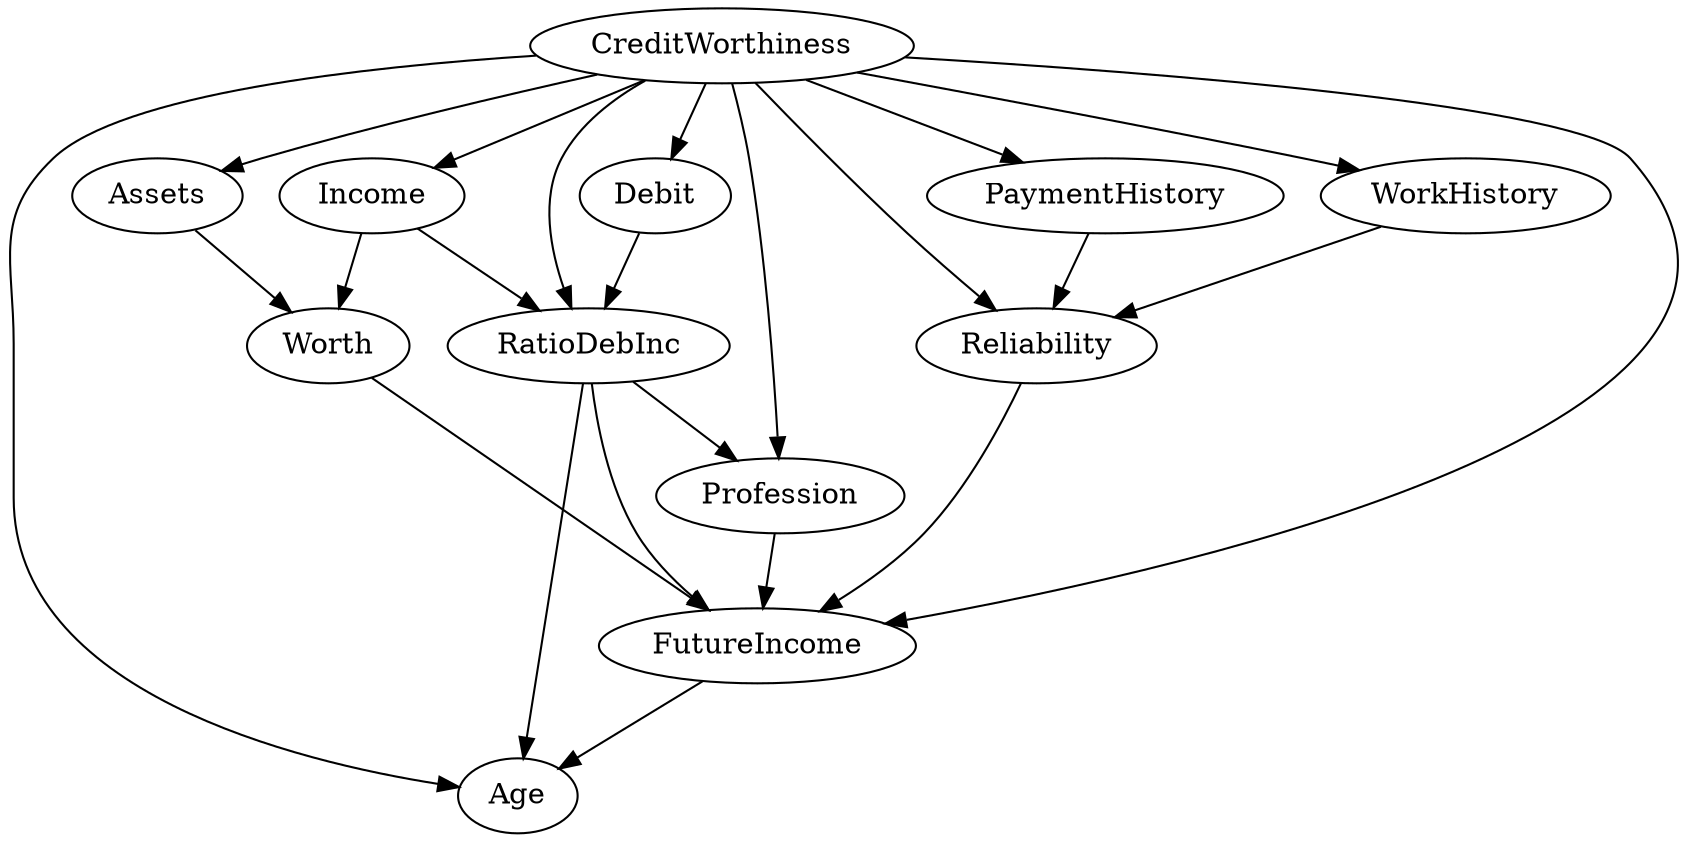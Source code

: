 digraph {
CreditWorthiness->PaymentHistory
CreditWorthiness->WorkHistory
PaymentHistory->Reliability
WorkHistory->Reliability
CreditWorthiness->Reliability
CreditWorthiness->Debit
CreditWorthiness->Income
Income->RatioDebInc
Debit->RatioDebInc
CreditWorthiness->RatioDebInc
CreditWorthiness->Assets
Income->Worth
Assets->Worth
CreditWorthiness->Profession
RatioDebInc->Profession
Profession->FutureIncome
Worth->FutureIncome
CreditWorthiness->FutureIncome
Reliability->FutureIncome
RatioDebInc->FutureIncome
CreditWorthiness->Age
RatioDebInc->Age
FutureIncome->Age
}
